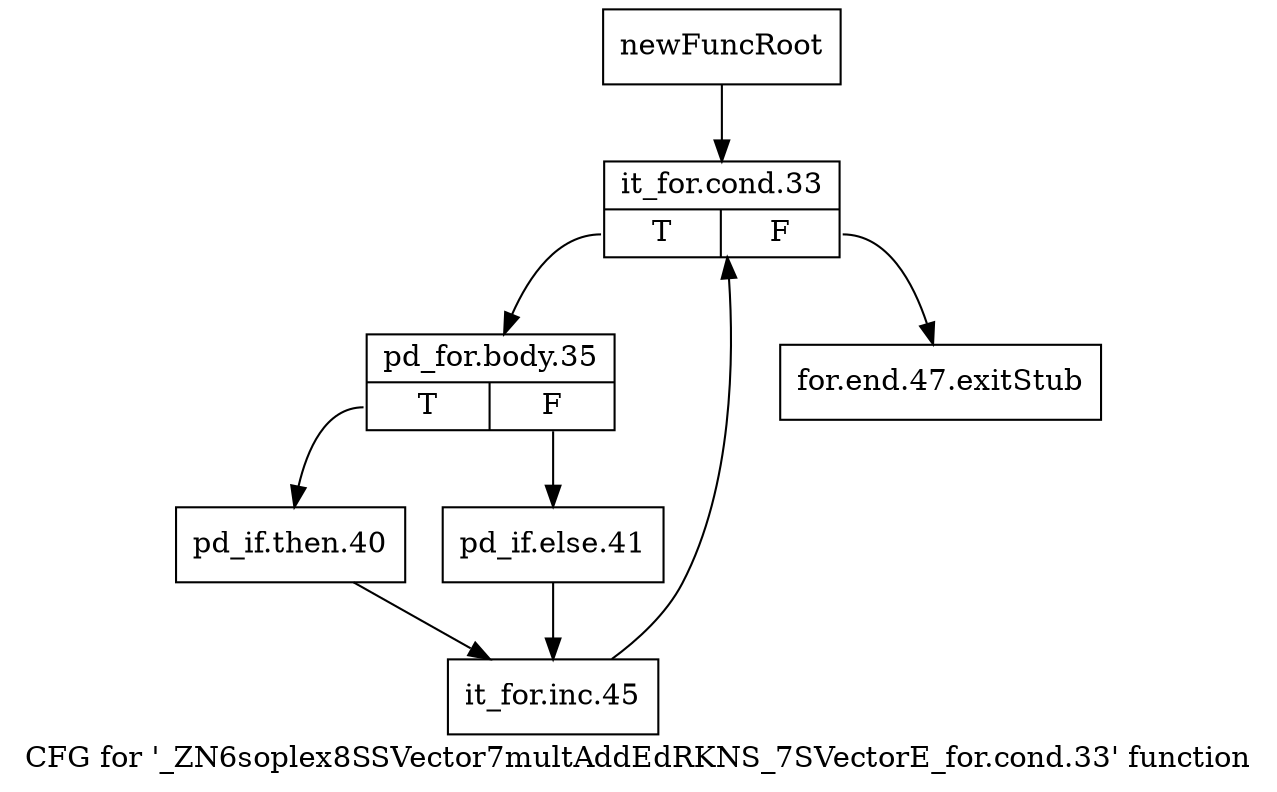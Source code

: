 digraph "CFG for '_ZN6soplex8SSVector7multAddEdRKNS_7SVectorE_for.cond.33' function" {
	label="CFG for '_ZN6soplex8SSVector7multAddEdRKNS_7SVectorE_for.cond.33' function";

	Node0x2b44e00 [shape=record,label="{newFuncRoot}"];
	Node0x2b44e00 -> Node0x2b44ea0;
	Node0x2b44e50 [shape=record,label="{for.end.47.exitStub}"];
	Node0x2b44ea0 [shape=record,label="{it_for.cond.33|{<s0>T|<s1>F}}"];
	Node0x2b44ea0:s0 -> Node0x2b44ef0;
	Node0x2b44ea0:s1 -> Node0x2b44e50;
	Node0x2b44ef0 [shape=record,label="{pd_for.body.35|{<s0>T|<s1>F}}"];
	Node0x2b44ef0:s0 -> Node0x2b44f90;
	Node0x2b44ef0:s1 -> Node0x2b44f40;
	Node0x2b44f40 [shape=record,label="{pd_if.else.41}"];
	Node0x2b44f40 -> Node0x2b44fe0;
	Node0x2b44f90 [shape=record,label="{pd_if.then.40}"];
	Node0x2b44f90 -> Node0x2b44fe0;
	Node0x2b44fe0 [shape=record,label="{it_for.inc.45}"];
	Node0x2b44fe0 -> Node0x2b44ea0;
}
